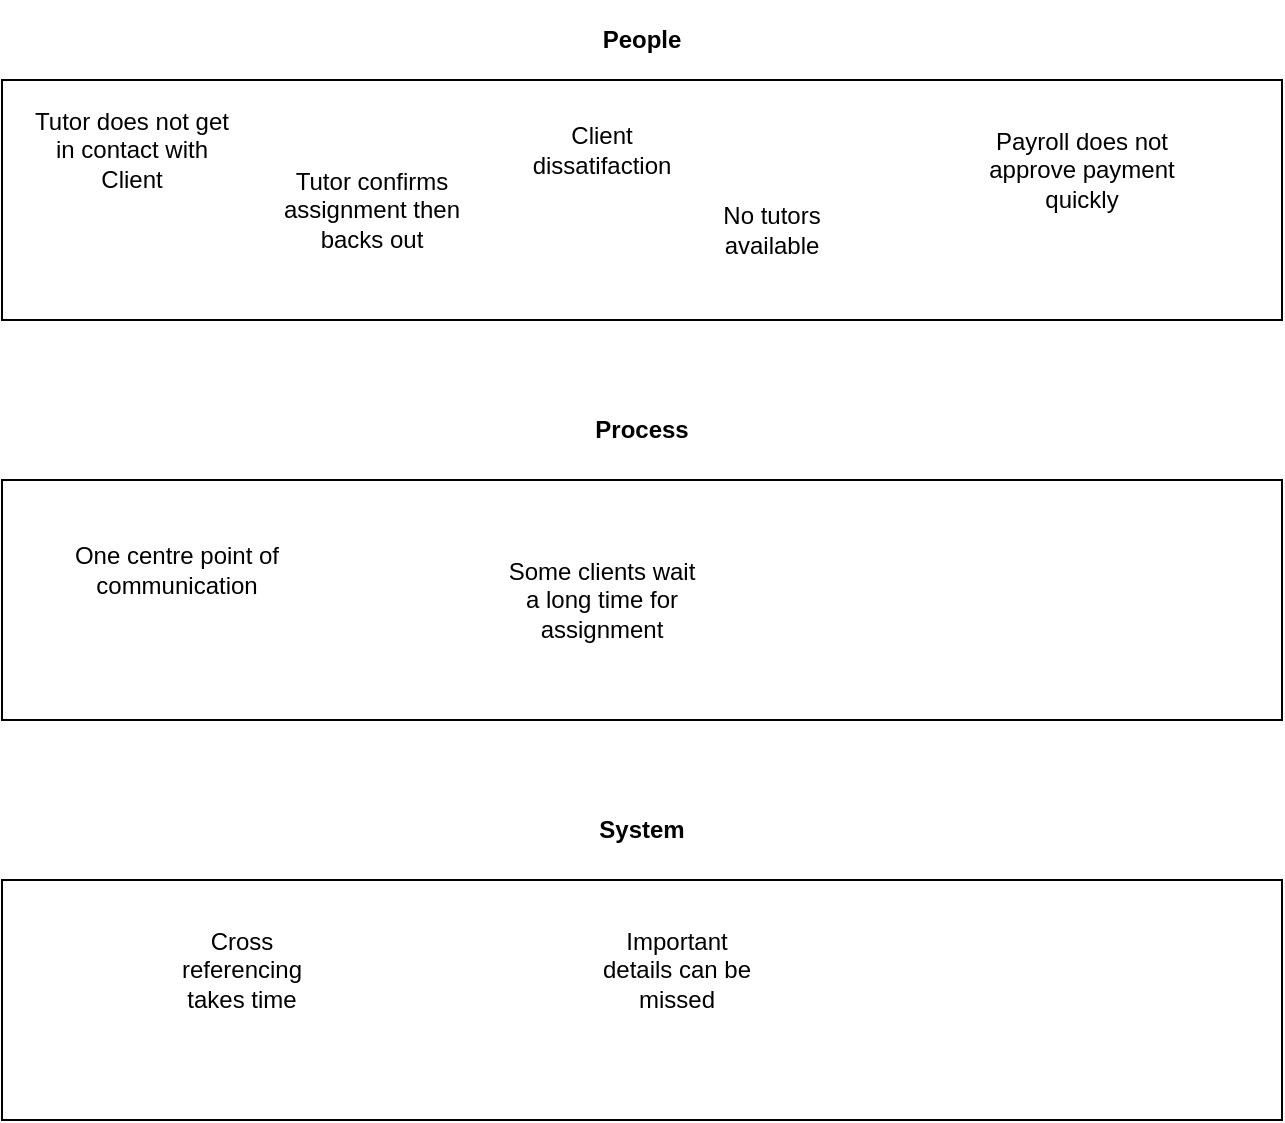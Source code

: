<mxfile version="19.0.3" type="github">
  <diagram id="Wt46SgS3Mah0sonYFf-_" name="Page-1">
    <mxGraphModel dx="1038" dy="579" grid="1" gridSize="10" guides="1" tooltips="1" connect="1" arrows="1" fold="1" page="1" pageScale="1" pageWidth="850" pageHeight="1100" math="0" shadow="0">
      <root>
        <mxCell id="0" />
        <mxCell id="1" parent="0" />
        <mxCell id="XbCv7tlgUBHJbg2_1gYO-30" value="&lt;b&gt;People&lt;/b&gt;" style="text;html=1;strokeColor=none;fillColor=none;align=center;verticalAlign=middle;whiteSpace=wrap;rounded=0;shadow=0;dashed=1;" vertex="1" parent="1">
          <mxGeometry x="40" y="40" width="640" height="40" as="geometry" />
        </mxCell>
        <mxCell id="XbCv7tlgUBHJbg2_1gYO-31" value="" style="rounded=0;whiteSpace=wrap;html=1;shadow=0;strokeColor=#000000;fillColor=none;" vertex="1" parent="1">
          <mxGeometry x="40" y="80" width="640" height="120" as="geometry" />
        </mxCell>
        <mxCell id="XbCv7tlgUBHJbg2_1gYO-32" value="Tutor does not get in contact with Client" style="text;html=1;strokeColor=none;fillColor=none;align=center;verticalAlign=middle;whiteSpace=wrap;rounded=0;shadow=0;" vertex="1" parent="1">
          <mxGeometry x="50" y="100" width="110" height="30" as="geometry" />
        </mxCell>
        <mxCell id="XbCv7tlgUBHJbg2_1gYO-33" value="Tutor confirms assignment then backs out" style="text;html=1;strokeColor=none;fillColor=none;align=center;verticalAlign=middle;whiteSpace=wrap;rounded=0;shadow=0;" vertex="1" parent="1">
          <mxGeometry x="170" y="130" width="110" height="30" as="geometry" />
        </mxCell>
        <mxCell id="XbCv7tlgUBHJbg2_1gYO-34" value="Client dissatifaction" style="text;html=1;strokeColor=none;fillColor=none;align=center;verticalAlign=middle;whiteSpace=wrap;rounded=0;shadow=0;" vertex="1" parent="1">
          <mxGeometry x="310" y="100" width="60" height="30" as="geometry" />
        </mxCell>
        <mxCell id="XbCv7tlgUBHJbg2_1gYO-35" value="No tutors available" style="text;html=1;strokeColor=none;fillColor=none;align=center;verticalAlign=middle;whiteSpace=wrap;rounded=0;shadow=0;" vertex="1" parent="1">
          <mxGeometry x="395" y="140" width="60" height="30" as="geometry" />
        </mxCell>
        <mxCell id="XbCv7tlgUBHJbg2_1gYO-36" value="Payroll does not approve payment quickly" style="text;html=1;strokeColor=none;fillColor=none;align=center;verticalAlign=middle;whiteSpace=wrap;rounded=0;shadow=0;" vertex="1" parent="1">
          <mxGeometry x="520" y="110" width="120" height="30" as="geometry" />
        </mxCell>
        <mxCell id="XbCv7tlgUBHJbg2_1gYO-37" value="&lt;b&gt;Process&lt;/b&gt;" style="text;html=1;strokeColor=none;fillColor=none;align=center;verticalAlign=middle;whiteSpace=wrap;rounded=0;shadow=0;" vertex="1" parent="1">
          <mxGeometry x="40" y="240" width="640" height="30" as="geometry" />
        </mxCell>
        <mxCell id="XbCv7tlgUBHJbg2_1gYO-38" value="" style="rounded=0;whiteSpace=wrap;html=1;shadow=0;strokeColor=#000000;fillColor=none;" vertex="1" parent="1">
          <mxGeometry x="40" y="280" width="640" height="120" as="geometry" />
        </mxCell>
        <mxCell id="XbCv7tlgUBHJbg2_1gYO-39" value="One centre point of communication" style="text;html=1;strokeColor=none;fillColor=none;align=center;verticalAlign=middle;whiteSpace=wrap;rounded=0;shadow=0;" vertex="1" parent="1">
          <mxGeometry x="75" y="310" width="105" height="30" as="geometry" />
        </mxCell>
        <mxCell id="XbCv7tlgUBHJbg2_1gYO-41" value="Some clients wait a long time for assignment" style="text;html=1;strokeColor=none;fillColor=none;align=center;verticalAlign=middle;whiteSpace=wrap;rounded=0;shadow=0;" vertex="1" parent="1">
          <mxGeometry x="290" y="325" width="100" height="30" as="geometry" />
        </mxCell>
        <mxCell id="XbCv7tlgUBHJbg2_1gYO-42" value="&lt;b&gt;System&lt;/b&gt;" style="text;html=1;strokeColor=none;fillColor=none;align=center;verticalAlign=middle;whiteSpace=wrap;rounded=0;shadow=0;" vertex="1" parent="1">
          <mxGeometry x="40" y="440" width="640" height="30" as="geometry" />
        </mxCell>
        <mxCell id="XbCv7tlgUBHJbg2_1gYO-43" value="" style="rounded=0;whiteSpace=wrap;html=1;shadow=0;strokeColor=#000000;fillColor=none;" vertex="1" parent="1">
          <mxGeometry x="40" y="480" width="640" height="120" as="geometry" />
        </mxCell>
        <mxCell id="XbCv7tlgUBHJbg2_1gYO-44" value="Cross referencing takes time" style="text;html=1;strokeColor=none;fillColor=none;align=center;verticalAlign=middle;whiteSpace=wrap;rounded=0;shadow=0;" vertex="1" parent="1">
          <mxGeometry x="120" y="510" width="80" height="30" as="geometry" />
        </mxCell>
        <mxCell id="XbCv7tlgUBHJbg2_1gYO-45" value="Important details can be missed" style="text;html=1;strokeColor=none;fillColor=none;align=center;verticalAlign=middle;whiteSpace=wrap;rounded=0;shadow=0;" vertex="1" parent="1">
          <mxGeometry x="335" y="510" width="85" height="30" as="geometry" />
        </mxCell>
      </root>
    </mxGraphModel>
  </diagram>
</mxfile>

